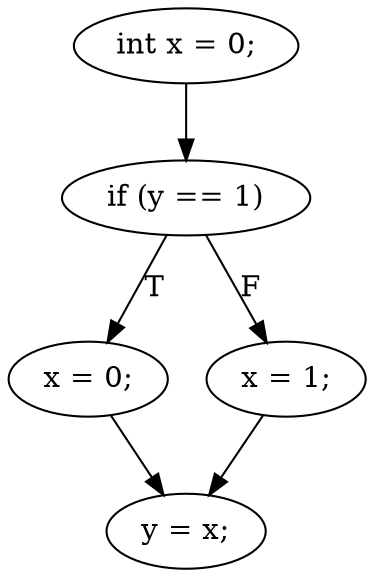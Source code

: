 digraph {
rankdir=TD;
0[label="int x = 0;"];
1[label="if (y == 1)"]; 
2[label="x = 0;"];
3[label="x = 1;"];
4[label="y = x;"];

0 -> 1;
1 -> 2[label="T"];
1 -> 3[label="F"];
2 -> 4;
3 -> 4;
}